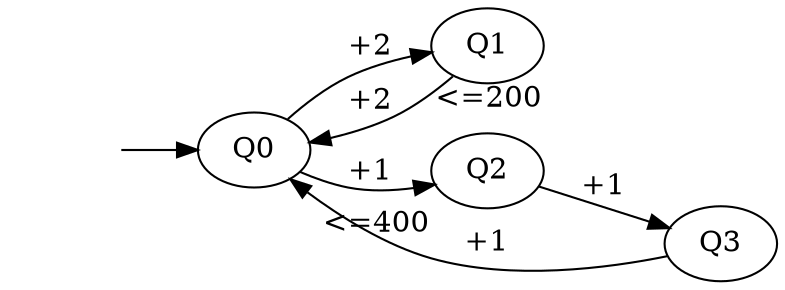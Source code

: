 digraph g {
    rankdir=LR;
    Qi[style=invis];
    Q1[xlabel="<=200"];
    Q2[xlabel="<=400"];
    Qi -> Q0;
    Q0 -> Q1[label="+2"];
    Q1 -> Q0[label="+2"];
    Q0 -> Q2[label="+1"];
    Q2 -> Q3[label="+1"];
    Q3 -> Q0[label="+1"];
}
